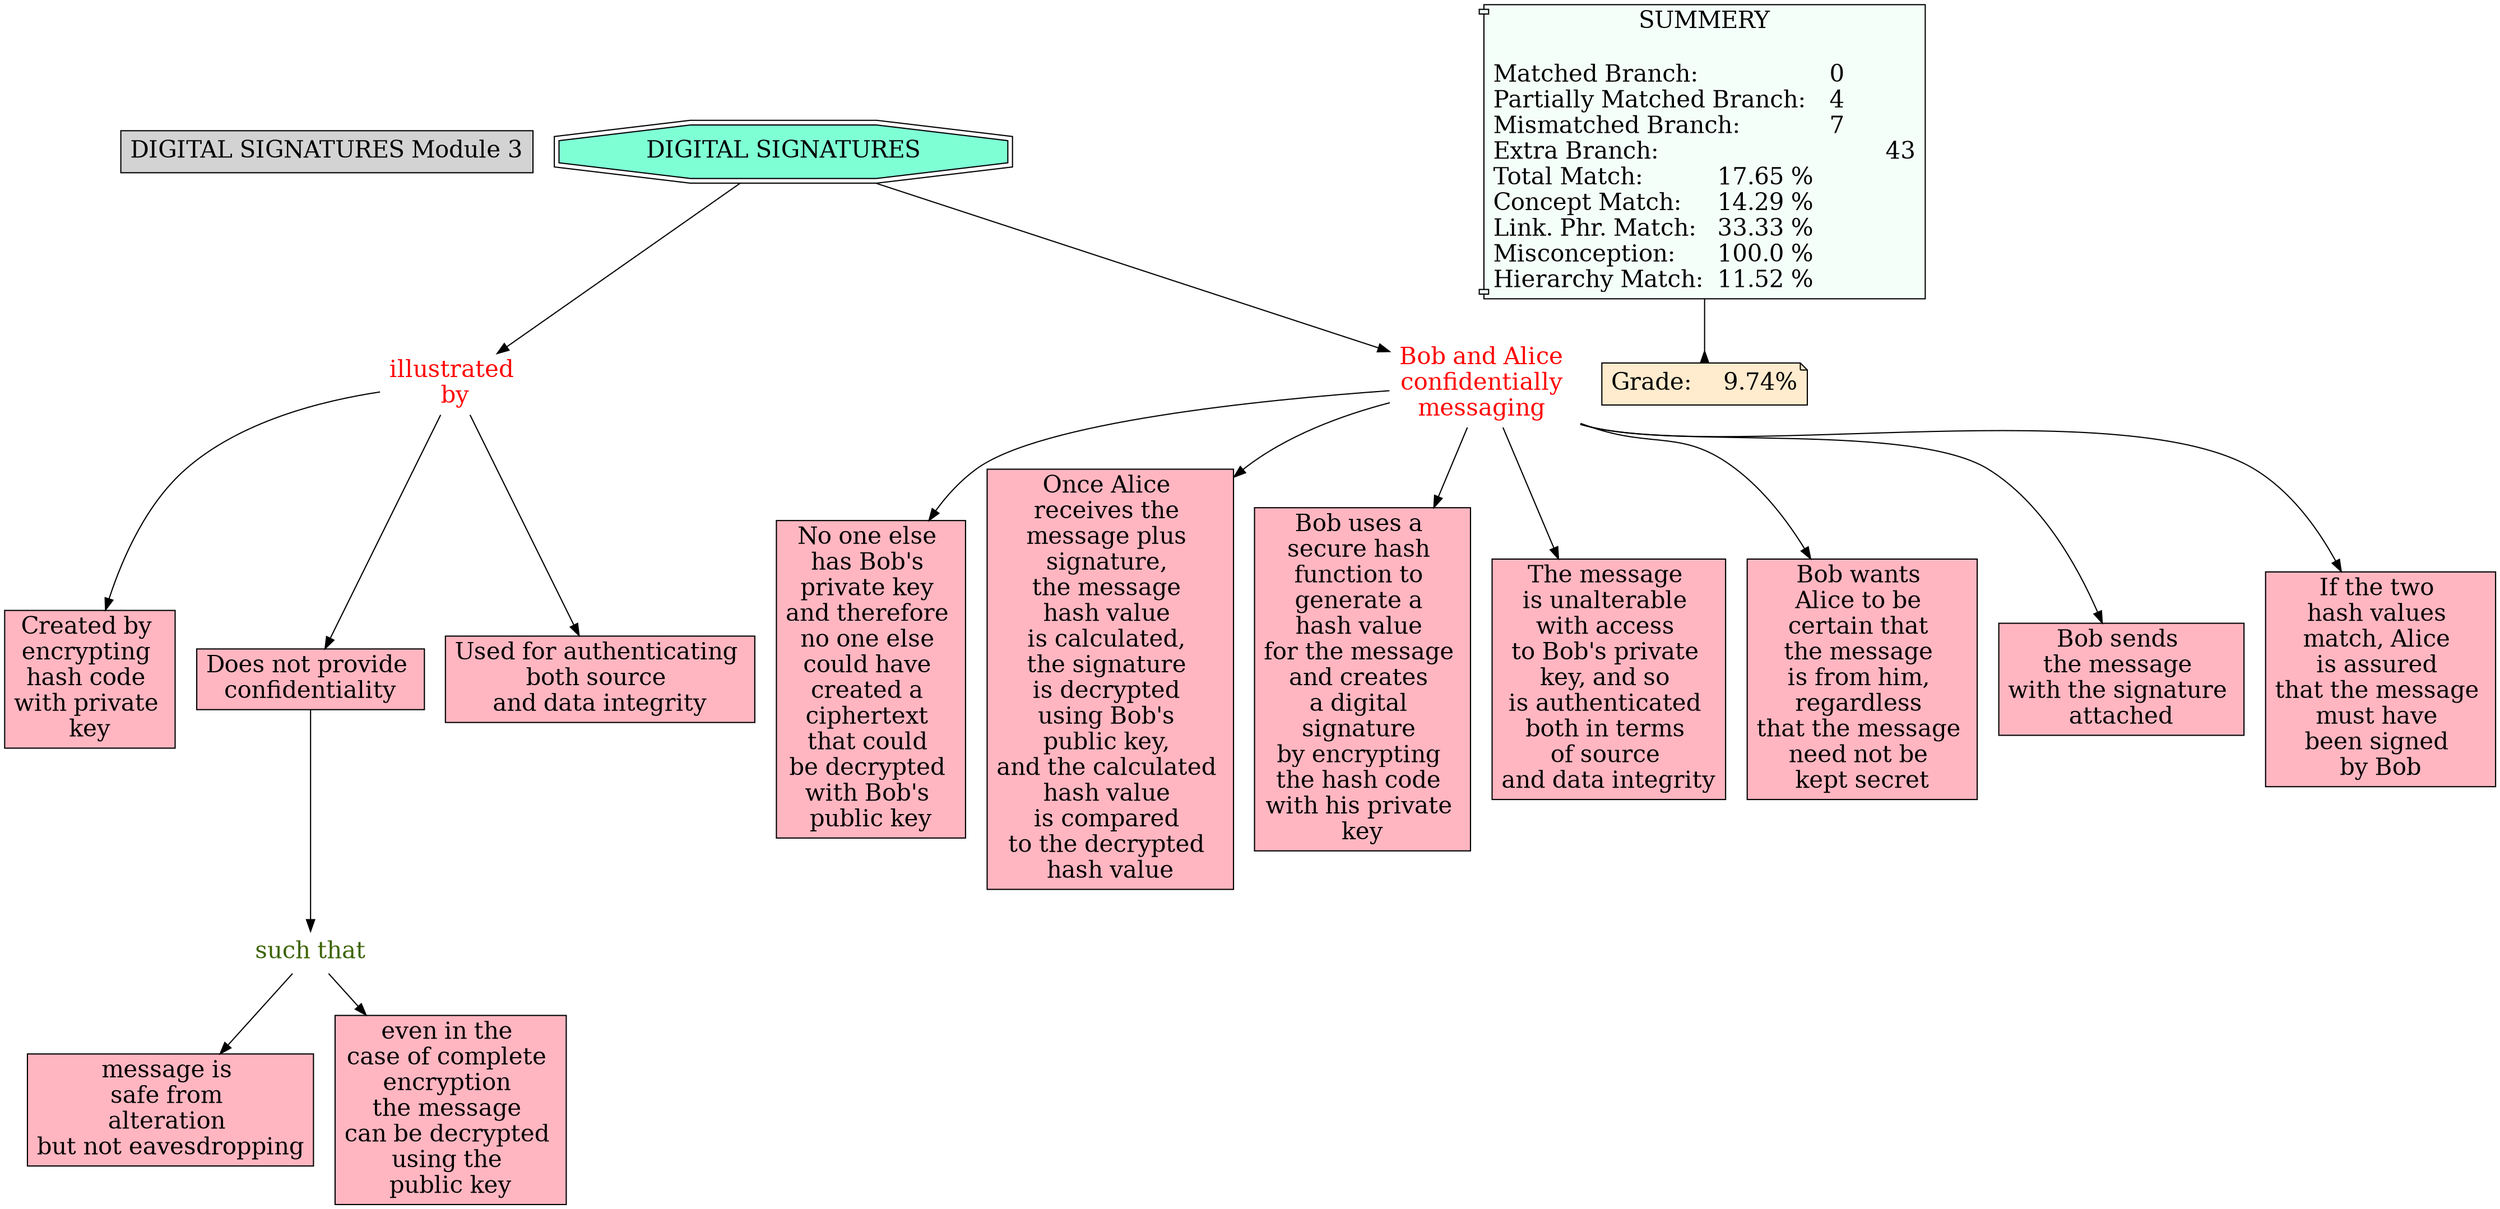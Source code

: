 // The Round Table
digraph {
	"1S6343KZ1-1JBPCW1-1QM6" [label="DIGITAL SIGNATURES Module 3" Gsplines=true fontsize=20 shape=rect style=filled]
	"1S633XRNL-24BW40M-1PDY" [label="illustrated 
by" Gsplines=true fontcolor=red fontsize=20 shape=none]
	"1S633XRNL-6SW8F9-1PBL" [label="Created by 
encrypting 
hash code 
with private 
key" Gsplines=true fillcolor="#FFB6C1" fontsize=20 shape=rect style=filled]
	"1S633XRNL-24BW40M-1PDY" -> "1S633XRNL-6SW8F9-1PBL" [constraint=true]
	"1S634TYDK-2CD9Y5J-1T1W" [label="such that" Gsplines=true fontcolor="#3B6300" fontsize=20 shape=none]
	"1S634R1L8-1QXR3B-1SW1" [label="message is 
safe from 
alteration 
but not eavesdropping
" Gsplines=true fillcolor="#FFB6C1" fontsize=20 shape=rect style=filled]
	"1S634TYDK-2CD9Y5J-1T1W" -> "1S634R1L8-1QXR3B-1SW1" [constraint=true]
	"1S633XRNL-1F630MC-1PCL" [label="Bob and Alice 
confidentially 
messaging 
" Gsplines=true fontcolor=red fontsize=20 shape=none]
	"1S633XRNL-23X5B4K-1PC8" [label="No one else 
has Bob's 
private key 
and therefore 
no one else 
could have 
created a 
ciphertext 
that could 
be decrypted 
with Bob's 
public key
" Gsplines=true fillcolor="#FFB6C1" fontsize=20 shape=rect style=filled]
	"1S633XRNL-1F630MC-1PCL" -> "1S633XRNL-23X5B4K-1PC8" [constraint=true]
	"1S634TYDK-2CD9Y5J-1T1W" [label="such that" Gsplines=true fontcolor="#3B6300" fontsize=20 shape=none]
	"1S634R067-29403DG-1SVX" [label="even in the 
case of complete 
encryption 
the message 
can be decrypted 
using the 
public key
" Gsplines=true fillcolor="#FFB6C1" fontsize=20 shape=rect style=filled]
	"1S634TYDK-2CD9Y5J-1T1W" -> "1S634R067-29403DG-1SVX" [constraint=true]
	"1S633XRNL-1F630MC-1PCL" [label="Bob and Alice 
confidentially 
messaging 
" Gsplines=true fontcolor=red fontsize=20 shape=none]
	"1S633XRNL-1RT6Z4N-1PC2" [label="Once Alice 
receives the 
message plus 
signature, 
the message 
hash value 
is calculated, 
the signature 
is decrypted 
using Bob's 
public key, 
and the calculated 
hash value 
is compared 
to the decrypted 
hash value
" Gsplines=true fillcolor="#FFB6C1" fontsize=20 shape=rect style=filled]
	"1S633XRNL-1F630MC-1PCL" -> "1S633XRNL-1RT6Z4N-1PC2" [constraint=true]
	"1S633XRNL-208NNXF-1PBW" [label="DIGITAL SIGNATURES
" Gsplines=true fillcolor=aquamarine fontsize=20 shape=doubleoctagon style=filled]
	"1S633XRNL-1F630MC-1PCL" [label="Bob and Alice 
confidentially 
messaging 
" Gsplines=true fontcolor=red fontsize=20 shape=none]
	"1S633XRNL-208NNXF-1PBW" -> "1S633XRNL-1F630MC-1PCL" [constraint=true]
	"1S633XRNL-1F630MC-1PCL" [label="Bob and Alice 
confidentially 
messaging 
" Gsplines=true fontcolor=red fontsize=20 shape=none]
	"1S633XRNL-1KHTVY0-1PBS" [label="Bob uses a 
secure hash 
function to 
generate a 
hash value 
for the message 
and creates 
a digital 
signature 
by encrypting 
the hash code 
with his private 
key" Gsplines=true fillcolor="#FFB6C1" fontsize=20 shape=rect style=filled]
	"1S633XRNL-1F630MC-1PCL" -> "1S633XRNL-1KHTVY0-1PBS" [constraint=true]
	"1S633XRNL-1F630MC-1PCL" [label="Bob and Alice 
confidentially 
messaging 
" Gsplines=true fontcolor=red fontsize=20 shape=none]
	"1S6358TWD-3Z2VK5-1V2W" [label="The message 
is unalterable 
with access 
to Bob's private 
key, and so 
is authenticated 
both in terms 
of source 
and data integrity
" Gsplines=true fillcolor="#FFB6C1" fontsize=20 shape=rect style=filled]
	"1S633XRNL-1F630MC-1PCL" -> "1S6358TWD-3Z2VK5-1V2W" [constraint=true]
	"1S633XRNL-1F630MC-1PCL" [label="Bob and Alice 
confidentially 
messaging 
" Gsplines=true fontcolor=red fontsize=20 shape=none]
	"1S633XRNL-TN6C0M-1PBP" [label="Bob wants 
Alice to be 
certain that 
the message 
is from him, 
regardless 
that the message 
need not be 
kept secret
" Gsplines=true fillcolor="#FFB6C1" fontsize=20 shape=rect style=filled]
	"1S633XRNL-1F630MC-1PCL" -> "1S633XRNL-TN6C0M-1PBP" [constraint=true]
	"1S633XRNL-1F630MC-1PCL" [label="Bob and Alice 
confidentially 
messaging 
" Gsplines=true fontcolor=red fontsize=20 shape=none]
	"1S633XRNL-1GSQYQS-1PBZ" [label="Bob sends 
the message 
with the signature 
attached" Gsplines=true fillcolor="#FFB6C1" fontsize=20 shape=rect style=filled]
	"1S633XRNL-1F630MC-1PCL" -> "1S633XRNL-1GSQYQS-1PBZ" [constraint=true]
	"1S634Q56T-2BMNF6J-1SQB" [label="Does not provide 
confidentiality" Gsplines=true fillcolor="#FFB6C1" fontsize=20 shape=rect style=filled]
	"1S634TYDK-2CD9Y5J-1T1W" [label="such that" Gsplines=true fontcolor="#3B6300" fontsize=20 shape=none]
	"1S634Q56T-2BMNF6J-1SQB" -> "1S634TYDK-2CD9Y5J-1T1W" [constraint=true]
	"1S633XRNL-24BW40M-1PDY" [label="illustrated 
by" Gsplines=true fontcolor=red fontsize=20 shape=none]
	"1S634Q56T-2BMNF6J-1SQB" [label="Does not provide 
confidentiality" Gsplines=true fillcolor="#FFB6C1" fontsize=20 shape=rect style=filled]
	"1S633XRNL-24BW40M-1PDY" -> "1S634Q56T-2BMNF6J-1SQB" [constraint=true]
	"1S633XRNL-208NNXF-1PBW" [label="DIGITAL SIGNATURES
" Gsplines=true fillcolor=aquamarine fontsize=20 shape=doubleoctagon style=filled]
	"1S633XRNL-24BW40M-1PDY" [label="illustrated 
by" Gsplines=true fontcolor=red fontsize=20 shape=none]
	"1S633XRNL-208NNXF-1PBW" -> "1S633XRNL-24BW40M-1PDY" [constraint=true]
	"1S633XRNL-24BW40M-1PDY" [label="illustrated 
by" Gsplines=true fontcolor=red fontsize=20 shape=none]
	"1S633XRNL-22R2SW0-1PBG" [label="Used for authenticating 
both source 
and data integrity
" Gsplines=true fillcolor="#FFB6C1" fontsize=20 shape=rect style=filled]
	"1S633XRNL-24BW40M-1PDY" -> "1S633XRNL-22R2SW0-1PBG" [constraint=true]
	"1S633XRNL-1F630MC-1PCL" [label="Bob and Alice 
confidentially 
messaging 
" Gsplines=true fontcolor=red fontsize=20 shape=none]
	"1S633XRNL-9BJ8DG-1PC5" [label="If the two 
hash values 
match, Alice 
is assured 
that the message 
must have 
been signed 
by Bob" Gsplines=true fillcolor="#FFB6C1" fontsize=20 shape=rect style=filled]
	"1S633XRNL-1F630MC-1PCL" -> "1S633XRNL-9BJ8DG-1PC5" [constraint=true]
	Stat [label="SUMMERY

Matched Branch:			0\lPartially Matched Branch:	4\lMismatched Branch:		7\lExtra Branch:				43\lTotal Match:		17.65 %\lConcept Match:	14.29 %\lLink. Phr. Match:	33.33 %\lMisconception:	100.0 %\lHierarchy Match:	11.52 %\l" Gsplines=true fillcolor="#F5FFFA" fontsize=20 shape=component style=filled]
	Grade [label="Grade:	9.74%" Gsplines=true fillcolor="#FFEBCD" fontsize=20 shape=note style=filled]
	Stat -> Grade [arrowhead=inv color=black constraint=true]
}

